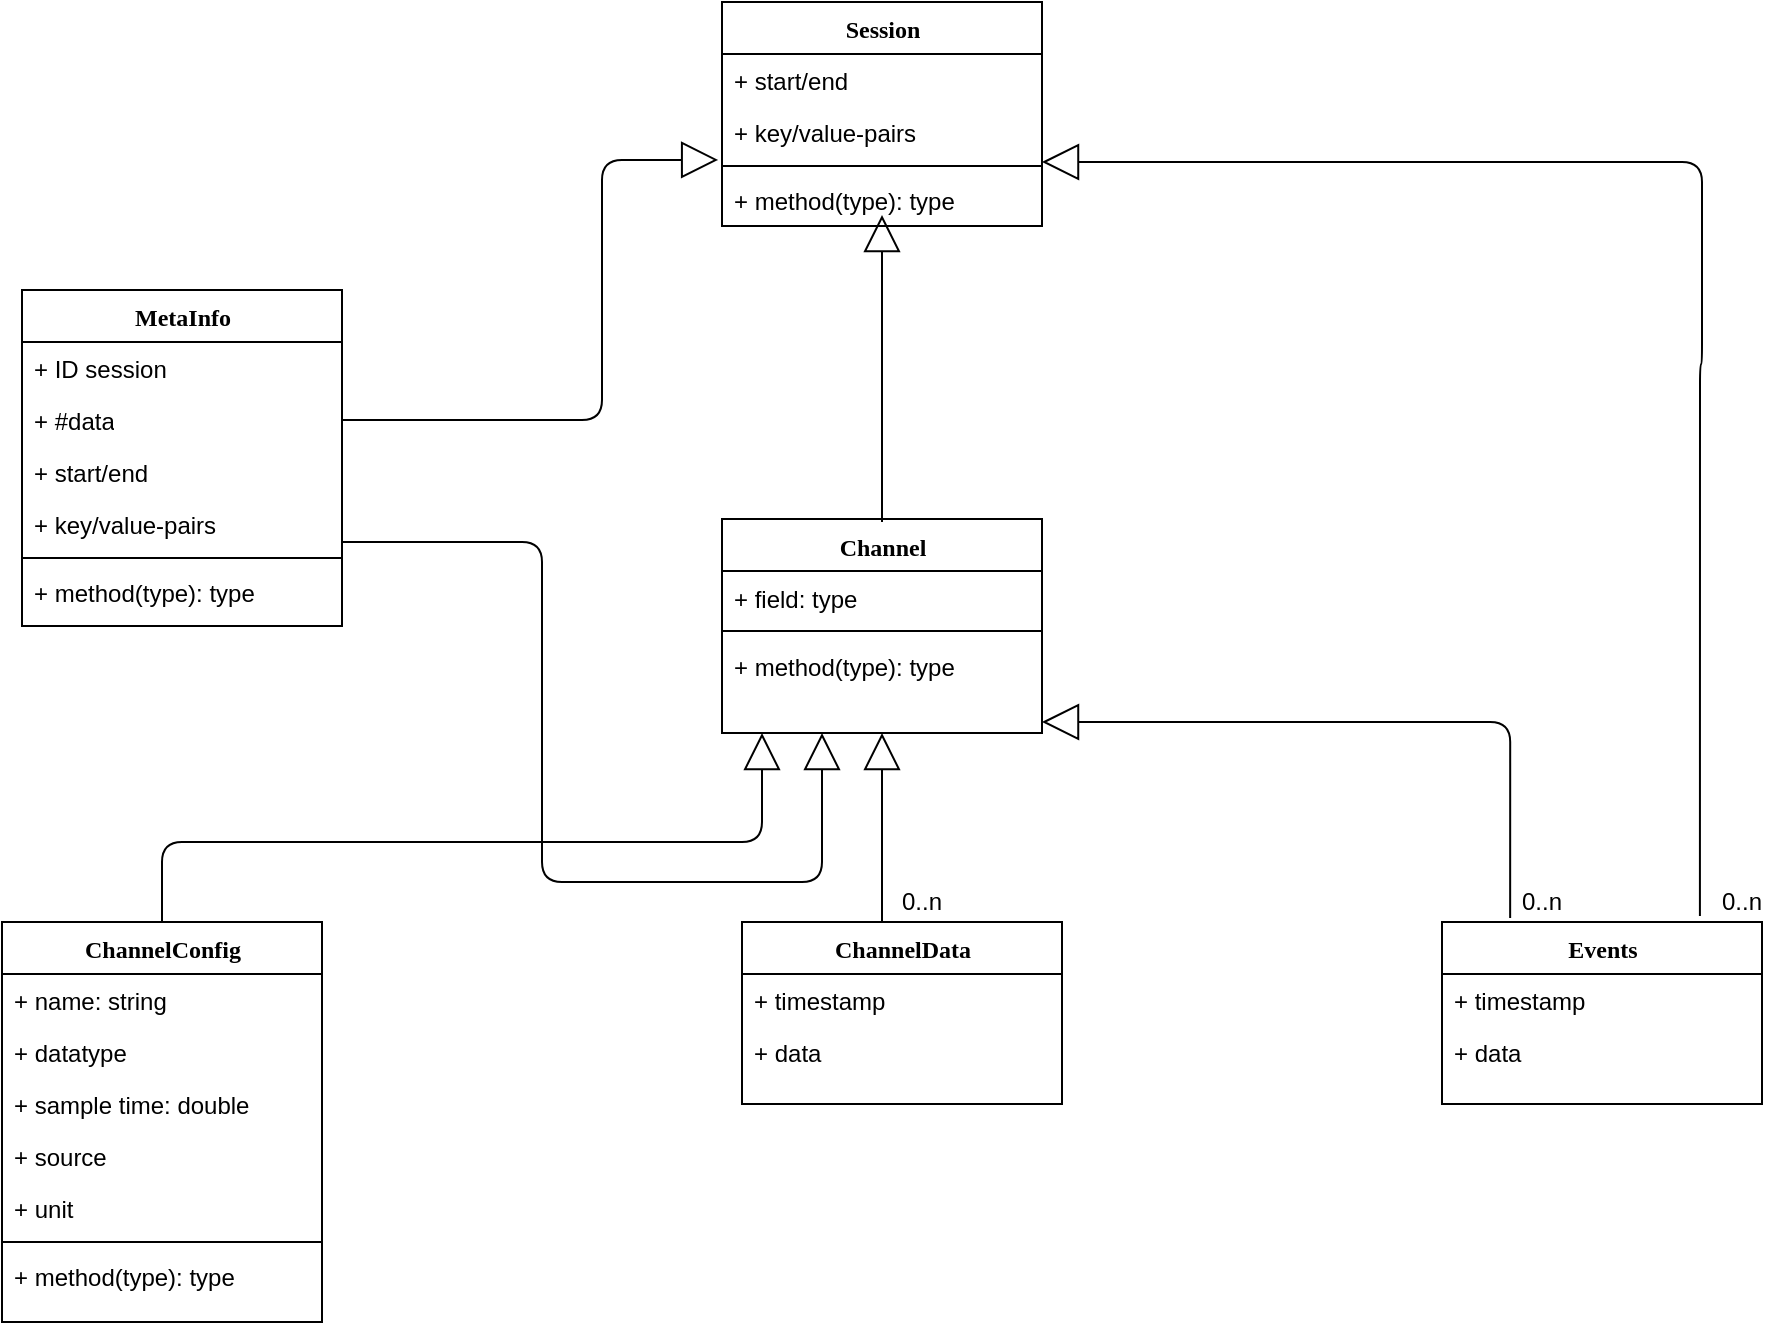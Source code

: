 <mxfile version="12.2.9" type="github" pages="1">
  <diagram name="Page-1" id="9f46799a-70d6-7492-0946-bef42562c5a5">
    <mxGraphModel dx="2062" dy="1129" grid="1" gridSize="10" guides="1" tooltips="1" connect="1" arrows="1" fold="1" page="1" pageScale="1" pageWidth="1100" pageHeight="850" background="#ffffff" math="0" shadow="0">
      <root>
        <mxCell id="0"/>
        <mxCell id="1" parent="0"/>
        <mxCell id="78961159f06e98e8-43" value="&lt;div&gt;Channel&lt;/div&gt;&lt;div&gt;&lt;br&gt;&lt;/div&gt;" style="swimlane;html=1;fontStyle=1;align=center;verticalAlign=top;childLayout=stackLayout;horizontal=1;startSize=26;horizontalStack=0;resizeParent=1;resizeLast=0;collapsible=1;marginBottom=0;swimlaneFillColor=#ffffff;rounded=0;shadow=0;comic=0;labelBackgroundColor=none;strokeWidth=1;fillColor=none;fontFamily=Verdana;fontSize=12" parent="1" vertex="1">
          <mxGeometry x="450" y="388.5" width="160" height="107" as="geometry"/>
        </mxCell>
        <mxCell id="78961159f06e98e8-49" value="+ field: type" style="text;html=1;strokeColor=none;fillColor=none;align=left;verticalAlign=top;spacingLeft=4;spacingRight=4;whiteSpace=wrap;overflow=hidden;rotatable=0;points=[[0,0.5],[1,0.5]];portConstraint=eastwest;" parent="78961159f06e98e8-43" vertex="1">
          <mxGeometry y="26" width="160" height="26" as="geometry"/>
        </mxCell>
        <mxCell id="78961159f06e98e8-51" value="" style="line;html=1;strokeWidth=1;fillColor=none;align=left;verticalAlign=middle;spacingTop=-1;spacingLeft=3;spacingRight=3;rotatable=0;labelPosition=right;points=[];portConstraint=eastwest;" parent="78961159f06e98e8-43" vertex="1">
          <mxGeometry y="52" width="160" height="8" as="geometry"/>
        </mxCell>
        <mxCell id="78961159f06e98e8-52" value="+ method(type): type" style="text;html=1;strokeColor=none;fillColor=none;align=left;verticalAlign=top;spacingLeft=4;spacingRight=4;whiteSpace=wrap;overflow=hidden;rotatable=0;points=[[0,0.5],[1,0.5]];portConstraint=eastwest;" parent="78961159f06e98e8-43" vertex="1">
          <mxGeometry y="60" width="160" height="26" as="geometry"/>
        </mxCell>
        <mxCell id="78961159f06e98e8-128" style="edgeStyle=orthogonalEdgeStyle;html=1;labelBackgroundColor=none;startFill=0;startSize=8;endArrow=block;endFill=0;endSize=16;fontFamily=Verdana;fontSize=12;" parent="1" source="78961159f06e98e8-82" target="78961159f06e98e8-43" edge="1">
          <mxGeometry relative="1" as="geometry">
            <Array as="points">
              <mxPoint x="170" y="550"/>
              <mxPoint x="470" y="550"/>
            </Array>
          </mxGeometry>
        </mxCell>
        <mxCell id="78961159f06e98e8-82" value="ChannelConfig" style="swimlane;html=1;fontStyle=1;align=center;verticalAlign=top;childLayout=stackLayout;horizontal=1;startSize=26;horizontalStack=0;resizeParent=1;resizeLast=0;collapsible=1;marginBottom=0;swimlaneFillColor=#ffffff;rounded=0;shadow=0;comic=0;labelBackgroundColor=none;strokeWidth=1;fillColor=none;fontFamily=Verdana;fontSize=12" parent="1" vertex="1">
          <mxGeometry x="90" y="590" width="160" height="200" as="geometry"/>
        </mxCell>
        <mxCell id="78961159f06e98e8-83" value="&lt;div&gt;+ name: string&lt;/div&gt;&lt;div&gt;&lt;br&gt;&lt;/div&gt;" style="text;html=1;strokeColor=none;fillColor=none;align=left;verticalAlign=top;spacingLeft=4;spacingRight=4;whiteSpace=wrap;overflow=hidden;rotatable=0;points=[[0,0.5],[1,0.5]];portConstraint=eastwest;" parent="78961159f06e98e8-82" vertex="1">
          <mxGeometry y="26" width="160" height="26" as="geometry"/>
        </mxCell>
        <mxCell id="78961159f06e98e8-84" value="+ datatype" style="text;html=1;strokeColor=none;fillColor=none;align=left;verticalAlign=top;spacingLeft=4;spacingRight=4;whiteSpace=wrap;overflow=hidden;rotatable=0;points=[[0,0.5],[1,0.5]];portConstraint=eastwest;" parent="78961159f06e98e8-82" vertex="1">
          <mxGeometry y="52" width="160" height="26" as="geometry"/>
        </mxCell>
        <mxCell id="78961159f06e98e8-85" value="+ sample time: double" style="text;html=1;strokeColor=none;fillColor=none;align=left;verticalAlign=top;spacingLeft=4;spacingRight=4;whiteSpace=wrap;overflow=hidden;rotatable=0;points=[[0,0.5],[1,0.5]];portConstraint=eastwest;" parent="78961159f06e98e8-82" vertex="1">
          <mxGeometry y="78" width="160" height="26" as="geometry"/>
        </mxCell>
        <mxCell id="78961159f06e98e8-86" value="+ source" style="text;html=1;strokeColor=none;fillColor=none;align=left;verticalAlign=top;spacingLeft=4;spacingRight=4;whiteSpace=wrap;overflow=hidden;rotatable=0;points=[[0,0.5],[1,0.5]];portConstraint=eastwest;" parent="78961159f06e98e8-82" vertex="1">
          <mxGeometry y="104" width="160" height="26" as="geometry"/>
        </mxCell>
        <mxCell id="78961159f06e98e8-87" value="+ unit" style="text;html=1;strokeColor=none;fillColor=none;align=left;verticalAlign=top;spacingLeft=4;spacingRight=4;whiteSpace=wrap;overflow=hidden;rotatable=0;points=[[0,0.5],[1,0.5]];portConstraint=eastwest;" parent="78961159f06e98e8-82" vertex="1">
          <mxGeometry y="130" width="160" height="26" as="geometry"/>
        </mxCell>
        <mxCell id="78961159f06e98e8-90" value="" style="line;html=1;strokeWidth=1;fillColor=none;align=left;verticalAlign=middle;spacingTop=-1;spacingLeft=3;spacingRight=3;rotatable=0;labelPosition=right;points=[];portConstraint=eastwest;" parent="78961159f06e98e8-82" vertex="1">
          <mxGeometry y="156" width="160" height="8" as="geometry"/>
        </mxCell>
        <mxCell id="78961159f06e98e8-91" value="+ method(type): type" style="text;html=1;strokeColor=none;fillColor=none;align=left;verticalAlign=top;spacingLeft=4;spacingRight=4;whiteSpace=wrap;overflow=hidden;rotatable=0;points=[[0,0.5],[1,0.5]];portConstraint=eastwest;" parent="78961159f06e98e8-82" vertex="1">
          <mxGeometry y="164" width="160" height="26" as="geometry"/>
        </mxCell>
        <mxCell id="78961159f06e98e8-127" style="edgeStyle=orthogonalEdgeStyle;html=1;labelBackgroundColor=none;startFill=0;startSize=8;endArrow=block;endFill=0;endSize=16;fontFamily=Verdana;fontSize=12;" parent="1" source="78961159f06e98e8-95" target="78961159f06e98e8-43" edge="1">
          <mxGeometry relative="1" as="geometry">
            <Array as="points">
              <mxPoint x="360" y="400"/>
              <mxPoint x="360" y="570"/>
              <mxPoint x="500" y="570"/>
            </Array>
          </mxGeometry>
        </mxCell>
        <mxCell id="78961159f06e98e8-95" value="&lt;div&gt;MetaInfo&lt;/div&gt;" style="swimlane;html=1;fontStyle=1;align=center;verticalAlign=top;childLayout=stackLayout;horizontal=1;startSize=26;horizontalStack=0;resizeParent=1;resizeLast=0;collapsible=1;marginBottom=0;swimlaneFillColor=#ffffff;rounded=0;shadow=0;comic=0;labelBackgroundColor=none;strokeWidth=1;fillColor=none;fontFamily=Verdana;fontSize=12" parent="1" vertex="1">
          <mxGeometry x="100" y="274" width="160" height="168" as="geometry"/>
        </mxCell>
        <mxCell id="q7hs_VkpE_AYA9bLfntz-14" value="+ ID session" style="text;html=1;strokeColor=none;fillColor=none;align=left;verticalAlign=top;spacingLeft=4;spacingRight=4;whiteSpace=wrap;overflow=hidden;rotatable=0;points=[[0,0.5],[1,0.5]];portConstraint=eastwest;" vertex="1" parent="78961159f06e98e8-95">
          <mxGeometry y="26" width="160" height="26" as="geometry"/>
        </mxCell>
        <mxCell id="78961159f06e98e8-96" value="&lt;div&gt;+ #data&lt;/div&gt;" style="text;html=1;strokeColor=none;fillColor=none;align=left;verticalAlign=top;spacingLeft=4;spacingRight=4;whiteSpace=wrap;overflow=hidden;rotatable=0;points=[[0,0.5],[1,0.5]];portConstraint=eastwest;" parent="78961159f06e98e8-95" vertex="1">
          <mxGeometry y="52" width="160" height="26" as="geometry"/>
        </mxCell>
        <mxCell id="78961159f06e98e8-97" value="+ start/end" style="text;html=1;strokeColor=none;fillColor=none;align=left;verticalAlign=top;spacingLeft=4;spacingRight=4;whiteSpace=wrap;overflow=hidden;rotatable=0;points=[[0,0.5],[1,0.5]];portConstraint=eastwest;" parent="78961159f06e98e8-95" vertex="1">
          <mxGeometry y="78" width="160" height="26" as="geometry"/>
        </mxCell>
        <mxCell id="78961159f06e98e8-98" value="+ key/value-pairs" style="text;html=1;strokeColor=none;fillColor=none;align=left;verticalAlign=top;spacingLeft=4;spacingRight=4;whiteSpace=wrap;overflow=hidden;rotatable=0;points=[[0,0.5],[1,0.5]];portConstraint=eastwest;" parent="78961159f06e98e8-95" vertex="1">
          <mxGeometry y="104" width="160" height="26" as="geometry"/>
        </mxCell>
        <mxCell id="78961159f06e98e8-103" value="" style="line;html=1;strokeWidth=1;fillColor=none;align=left;verticalAlign=middle;spacingTop=-1;spacingLeft=3;spacingRight=3;rotatable=0;labelPosition=right;points=[];portConstraint=eastwest;" parent="78961159f06e98e8-95" vertex="1">
          <mxGeometry y="130" width="160" height="8" as="geometry"/>
        </mxCell>
        <mxCell id="78961159f06e98e8-104" value="+ method(type): type" style="text;html=1;strokeColor=none;fillColor=none;align=left;verticalAlign=top;spacingLeft=4;spacingRight=4;whiteSpace=wrap;overflow=hidden;rotatable=0;points=[[0,0.5],[1,0.5]];portConstraint=eastwest;" parent="78961159f06e98e8-95" vertex="1">
          <mxGeometry y="138" width="160" height="26" as="geometry"/>
        </mxCell>
        <mxCell id="78961159f06e98e8-126" style="edgeStyle=orthogonalEdgeStyle;html=1;labelBackgroundColor=none;startFill=0;startSize=8;endArrow=block;endFill=0;endSize=16;fontFamily=Verdana;fontSize=12;shadow=0;comic=0;" parent="1" source="78961159f06e98e8-108" target="78961159f06e98e8-43" edge="1">
          <mxGeometry relative="1" as="geometry">
            <Array as="points">
              <mxPoint x="530" y="580"/>
              <mxPoint x="530" y="580"/>
            </Array>
          </mxGeometry>
        </mxCell>
        <mxCell id="78961159f06e98e8-108" value="&lt;div&gt;ChannelData&lt;/div&gt;" style="swimlane;html=1;fontStyle=1;align=center;verticalAlign=top;childLayout=stackLayout;horizontal=1;startSize=26;horizontalStack=0;resizeParent=1;resizeLast=0;collapsible=1;marginBottom=0;swimlaneFillColor=#ffffff;rounded=0;shadow=0;comic=0;labelBackgroundColor=none;strokeWidth=1;fillColor=none;fontFamily=Verdana;fontSize=12" parent="1" vertex="1">
          <mxGeometry x="460" y="590" width="160" height="91" as="geometry"/>
        </mxCell>
        <mxCell id="78961159f06e98e8-109" value="+ timestamp" style="text;html=1;strokeColor=none;fillColor=none;align=left;verticalAlign=top;spacingLeft=4;spacingRight=4;whiteSpace=wrap;overflow=hidden;rotatable=0;points=[[0,0.5],[1,0.5]];portConstraint=eastwest;" parent="78961159f06e98e8-108" vertex="1">
          <mxGeometry y="26" width="160" height="26" as="geometry"/>
        </mxCell>
        <mxCell id="78961159f06e98e8-110" value="+ data" style="text;html=1;strokeColor=none;fillColor=none;align=left;verticalAlign=top;spacingLeft=4;spacingRight=4;whiteSpace=wrap;overflow=hidden;rotatable=0;points=[[0,0.5],[1,0.5]];portConstraint=eastwest;" parent="78961159f06e98e8-108" vertex="1">
          <mxGeometry y="52" width="160" height="26" as="geometry"/>
        </mxCell>
        <mxCell id="OcwdRGmw22pjsDjgpedk-2" value="0..n" style="text;html=1;strokeColor=none;fillColor=none;align=center;verticalAlign=middle;whiteSpace=wrap;rounded=0;" parent="1" vertex="1">
          <mxGeometry x="530" y="570" width="40" height="20" as="geometry"/>
        </mxCell>
        <mxCell id="q7hs_VkpE_AYA9bLfntz-1" value="&lt;div&gt;Events&lt;/div&gt;" style="swimlane;html=1;fontStyle=1;align=center;verticalAlign=top;childLayout=stackLayout;horizontal=1;startSize=26;horizontalStack=0;resizeParent=1;resizeLast=0;collapsible=1;marginBottom=0;swimlaneFillColor=#ffffff;rounded=0;shadow=0;comic=0;labelBackgroundColor=none;strokeWidth=1;fillColor=none;fontFamily=Verdana;fontSize=12" vertex="1" parent="1">
          <mxGeometry x="810" y="590" width="160" height="91" as="geometry"/>
        </mxCell>
        <mxCell id="q7hs_VkpE_AYA9bLfntz-2" value="+ timestamp" style="text;html=1;strokeColor=none;fillColor=none;align=left;verticalAlign=top;spacingLeft=4;spacingRight=4;whiteSpace=wrap;overflow=hidden;rotatable=0;points=[[0,0.5],[1,0.5]];portConstraint=eastwest;" vertex="1" parent="q7hs_VkpE_AYA9bLfntz-1">
          <mxGeometry y="26" width="160" height="26" as="geometry"/>
        </mxCell>
        <mxCell id="q7hs_VkpE_AYA9bLfntz-3" value="+ data" style="text;html=1;strokeColor=none;fillColor=none;align=left;verticalAlign=top;spacingLeft=4;spacingRight=4;whiteSpace=wrap;overflow=hidden;rotatable=0;points=[[0,0.5],[1,0.5]];portConstraint=eastwest;" vertex="1" parent="q7hs_VkpE_AYA9bLfntz-1">
          <mxGeometry y="52" width="160" height="26" as="geometry"/>
        </mxCell>
        <mxCell id="q7hs_VkpE_AYA9bLfntz-4" value="0..n" style="text;html=1;strokeColor=none;fillColor=none;align=center;verticalAlign=middle;whiteSpace=wrap;rounded=0;" vertex="1" parent="1">
          <mxGeometry x="840" y="570" width="40" height="20" as="geometry"/>
        </mxCell>
        <mxCell id="q7hs_VkpE_AYA9bLfntz-6" style="edgeStyle=orthogonalEdgeStyle;html=1;labelBackgroundColor=none;startFill=0;startSize=8;endArrow=block;endFill=0;endSize=16;fontFamily=Verdana;fontSize=12;shadow=0;comic=0;exitX=0.213;exitY=-0.022;exitDx=0;exitDy=0;exitPerimeter=0;" edge="1" parent="1" source="q7hs_VkpE_AYA9bLfntz-1" target="78961159f06e98e8-43">
          <mxGeometry relative="1" as="geometry">
            <Array as="points">
              <mxPoint x="844" y="490"/>
            </Array>
            <mxPoint x="720" y="580" as="sourcePoint"/>
            <mxPoint x="530" y="495.5" as="targetPoint"/>
          </mxGeometry>
        </mxCell>
        <mxCell id="q7hs_VkpE_AYA9bLfntz-7" value="Session" style="swimlane;html=1;fontStyle=1;align=center;verticalAlign=top;childLayout=stackLayout;horizontal=1;startSize=26;horizontalStack=0;resizeParent=1;resizeLast=0;collapsible=1;marginBottom=0;swimlaneFillColor=#ffffff;rounded=0;shadow=0;comic=0;labelBackgroundColor=none;strokeWidth=1;fillColor=none;fontFamily=Verdana;fontSize=12" vertex="1" parent="1">
          <mxGeometry x="450" y="130" width="160" height="112" as="geometry"/>
        </mxCell>
        <mxCell id="q7hs_VkpE_AYA9bLfntz-8" value="+ start/end" style="text;html=1;strokeColor=none;fillColor=none;align=left;verticalAlign=top;spacingLeft=4;spacingRight=4;whiteSpace=wrap;overflow=hidden;rotatable=0;points=[[0,0.5],[1,0.5]];portConstraint=eastwest;" vertex="1" parent="q7hs_VkpE_AYA9bLfntz-7">
          <mxGeometry y="26" width="160" height="26" as="geometry"/>
        </mxCell>
        <mxCell id="q7hs_VkpE_AYA9bLfntz-13" value="+ key/value-pairs" style="text;html=1;strokeColor=none;fillColor=none;align=left;verticalAlign=top;spacingLeft=4;spacingRight=4;whiteSpace=wrap;overflow=hidden;rotatable=0;points=[[0,0.5],[1,0.5]];portConstraint=eastwest;" vertex="1" parent="q7hs_VkpE_AYA9bLfntz-7">
          <mxGeometry y="52" width="160" height="26" as="geometry"/>
        </mxCell>
        <mxCell id="q7hs_VkpE_AYA9bLfntz-9" value="" style="line;html=1;strokeWidth=1;fillColor=none;align=left;verticalAlign=middle;spacingTop=-1;spacingLeft=3;spacingRight=3;rotatable=0;labelPosition=right;points=[];portConstraint=eastwest;" vertex="1" parent="q7hs_VkpE_AYA9bLfntz-7">
          <mxGeometry y="78" width="160" height="8" as="geometry"/>
        </mxCell>
        <mxCell id="q7hs_VkpE_AYA9bLfntz-10" value="+ method(type): type" style="text;html=1;strokeColor=none;fillColor=none;align=left;verticalAlign=top;spacingLeft=4;spacingRight=4;whiteSpace=wrap;overflow=hidden;rotatable=0;points=[[0,0.5],[1,0.5]];portConstraint=eastwest;" vertex="1" parent="q7hs_VkpE_AYA9bLfntz-7">
          <mxGeometry y="86" width="160" height="26" as="geometry"/>
        </mxCell>
        <mxCell id="q7hs_VkpE_AYA9bLfntz-11" style="edgeStyle=orthogonalEdgeStyle;html=1;labelBackgroundColor=none;startFill=0;startSize=8;endArrow=block;endFill=0;endSize=16;fontFamily=Verdana;fontSize=12;shadow=0;comic=0;exitX=0.438;exitY=0.014;exitDx=0;exitDy=0;exitPerimeter=0;" edge="1" parent="1">
          <mxGeometry relative="1" as="geometry">
            <Array as="points">
              <mxPoint x="530" y="310"/>
              <mxPoint x="530" y="310"/>
            </Array>
            <mxPoint x="530" y="390" as="sourcePoint"/>
            <mxPoint x="530" y="236.5" as="targetPoint"/>
          </mxGeometry>
        </mxCell>
        <mxCell id="q7hs_VkpE_AYA9bLfntz-12" style="edgeStyle=orthogonalEdgeStyle;html=1;labelBackgroundColor=none;startFill=0;startSize=8;endArrow=block;endFill=0;endSize=16;fontFamily=Verdana;fontSize=12;shadow=0;comic=0;exitX=0.806;exitY=-0.033;exitDx=0;exitDy=0;exitPerimeter=0;" edge="1" parent="1" source="q7hs_VkpE_AYA9bLfntz-1">
          <mxGeometry relative="1" as="geometry">
            <Array as="points">
              <mxPoint x="939" y="311"/>
              <mxPoint x="940" y="311"/>
              <mxPoint x="940" y="210"/>
            </Array>
            <mxPoint x="720" y="311" as="sourcePoint"/>
            <mxPoint x="610" y="210" as="targetPoint"/>
          </mxGeometry>
        </mxCell>
        <mxCell id="q7hs_VkpE_AYA9bLfntz-15" style="edgeStyle=orthogonalEdgeStyle;html=1;labelBackgroundColor=none;startFill=0;startSize=8;endArrow=block;endFill=0;endSize=16;fontFamily=Verdana;fontSize=12;shadow=0;comic=0;exitX=1;exitY=0.5;exitDx=0;exitDy=0;entryX=-0.012;entryY=1.038;entryDx=0;entryDy=0;entryPerimeter=0;" edge="1" parent="1" source="78961159f06e98e8-96" target="q7hs_VkpE_AYA9bLfntz-13">
          <mxGeometry relative="1" as="geometry">
            <Array as="points">
              <mxPoint x="390" y="339"/>
              <mxPoint x="390" y="209"/>
            </Array>
            <mxPoint x="390" y="358" as="sourcePoint"/>
            <mxPoint x="390" y="205" as="targetPoint"/>
          </mxGeometry>
        </mxCell>
        <mxCell id="q7hs_VkpE_AYA9bLfntz-17" value="0..n" style="text;html=1;strokeColor=none;fillColor=none;align=center;verticalAlign=middle;whiteSpace=wrap;rounded=0;" vertex="1" parent="1">
          <mxGeometry x="940" y="570" width="40" height="20" as="geometry"/>
        </mxCell>
      </root>
    </mxGraphModel>
  </diagram>
</mxfile>
